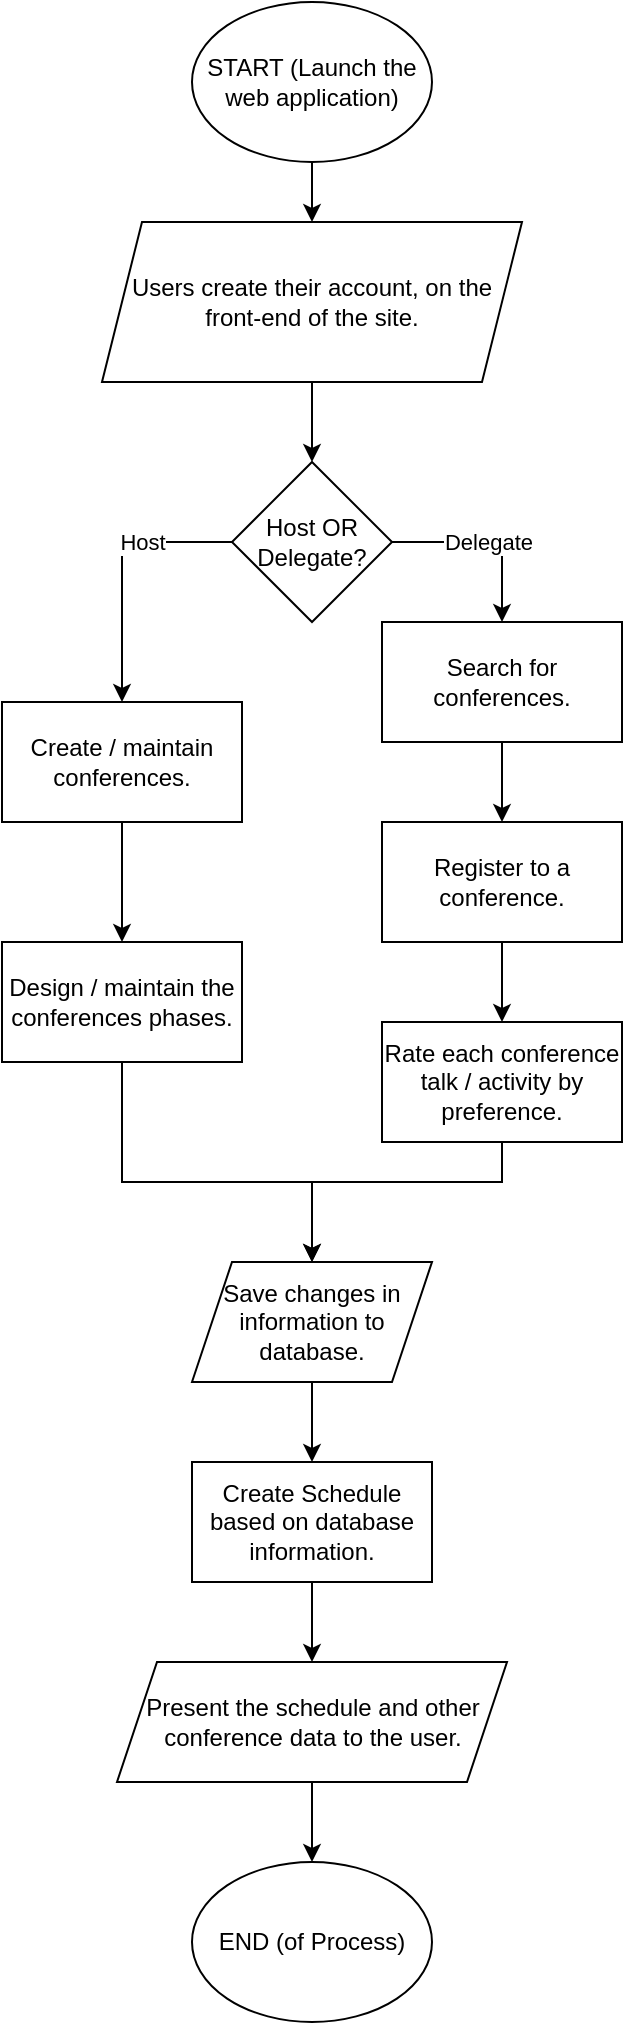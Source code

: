 <mxfile version="24.2.2" type="github">
  <diagram name="Page-1" id="SofZ-TxEMM_bQElyoqnX">
    <mxGraphModel dx="794" dy="446" grid="1" gridSize="10" guides="1" tooltips="1" connect="1" arrows="1" fold="1" page="1" pageScale="1" pageWidth="827" pageHeight="1169" math="0" shadow="0">
      <root>
        <mxCell id="0" />
        <mxCell id="1" parent="0" />
        <mxCell id="VICcimvdXO61rm-0oXNb-3" value="" style="edgeStyle=orthogonalEdgeStyle;rounded=0;orthogonalLoop=1;jettySize=auto;html=1;" parent="1" source="VICcimvdXO61rm-0oXNb-1" target="VICcimvdXO61rm-0oXNb-2" edge="1">
          <mxGeometry relative="1" as="geometry" />
        </mxCell>
        <mxCell id="VICcimvdXO61rm-0oXNb-1" value="START (Launch the web application)" style="ellipse;whiteSpace=wrap;html=1;" parent="1" vertex="1">
          <mxGeometry x="285" y="30" width="120" height="80" as="geometry" />
        </mxCell>
        <mxCell id="VICcimvdXO61rm-0oXNb-5" value="" style="edgeStyle=orthogonalEdgeStyle;rounded=0;orthogonalLoop=1;jettySize=auto;html=1;" parent="1" source="VICcimvdXO61rm-0oXNb-2" target="VICcimvdXO61rm-0oXNb-4" edge="1">
          <mxGeometry relative="1" as="geometry" />
        </mxCell>
        <mxCell id="VICcimvdXO61rm-0oXNb-2" value="Users create their account, on the front-end of the site." style="shape=parallelogram;perimeter=parallelogramPerimeter;whiteSpace=wrap;html=1;fixedSize=1;" parent="1" vertex="1">
          <mxGeometry x="240" y="140" width="210" height="80" as="geometry" />
        </mxCell>
        <mxCell id="VICcimvdXO61rm-0oXNb-8" value="Host" style="edgeStyle=orthogonalEdgeStyle;rounded=0;orthogonalLoop=1;jettySize=auto;html=1;entryX=0.5;entryY=0;entryDx=0;entryDy=0;" parent="1" source="VICcimvdXO61rm-0oXNb-4" target="VICcimvdXO61rm-0oXNb-7" edge="1">
          <mxGeometry x="-0.333" relative="1" as="geometry">
            <Array as="points">
              <mxPoint x="250" y="300" />
            </Array>
            <mxPoint as="offset" />
          </mxGeometry>
        </mxCell>
        <mxCell id="VICcimvdXO61rm-0oXNb-11" value="Delegate" style="edgeStyle=orthogonalEdgeStyle;rounded=0;orthogonalLoop=1;jettySize=auto;html=1;entryX=0.5;entryY=0;entryDx=0;entryDy=0;" parent="1" source="VICcimvdXO61rm-0oXNb-4" target="VICcimvdXO61rm-0oXNb-10" edge="1">
          <mxGeometry relative="1" as="geometry">
            <Array as="points">
              <mxPoint x="440" y="300" />
            </Array>
          </mxGeometry>
        </mxCell>
        <mxCell id="VICcimvdXO61rm-0oXNb-4" value="Host OR Delegate?" style="rhombus;whiteSpace=wrap;html=1;" parent="1" vertex="1">
          <mxGeometry x="305" y="260" width="80" height="80" as="geometry" />
        </mxCell>
        <mxCell id="VICcimvdXO61rm-0oXNb-20" value="" style="edgeStyle=orthogonalEdgeStyle;rounded=0;orthogonalLoop=1;jettySize=auto;html=1;" parent="1" source="VICcimvdXO61rm-0oXNb-7" target="VICcimvdXO61rm-0oXNb-19" edge="1">
          <mxGeometry relative="1" as="geometry" />
        </mxCell>
        <mxCell id="VICcimvdXO61rm-0oXNb-7" value="Create / maintain conferences." style="rounded=0;whiteSpace=wrap;html=1;" parent="1" vertex="1">
          <mxGeometry x="190" y="380" width="120" height="60" as="geometry" />
        </mxCell>
        <mxCell id="VICcimvdXO61rm-0oXNb-17" value="" style="edgeStyle=orthogonalEdgeStyle;rounded=0;orthogonalLoop=1;jettySize=auto;html=1;" parent="1" source="VICcimvdXO61rm-0oXNb-10" target="VICcimvdXO61rm-0oXNb-16" edge="1">
          <mxGeometry relative="1" as="geometry" />
        </mxCell>
        <mxCell id="VICcimvdXO61rm-0oXNb-10" value="Search for conferences." style="rounded=0;whiteSpace=wrap;html=1;" parent="1" vertex="1">
          <mxGeometry x="380" y="340" width="120" height="60" as="geometry" />
        </mxCell>
        <mxCell id="VICcimvdXO61rm-0oXNb-22" value="" style="edgeStyle=orthogonalEdgeStyle;rounded=0;orthogonalLoop=1;jettySize=auto;html=1;" parent="1" source="VICcimvdXO61rm-0oXNb-16" target="VICcimvdXO61rm-0oXNb-21" edge="1">
          <mxGeometry relative="1" as="geometry" />
        </mxCell>
        <mxCell id="VICcimvdXO61rm-0oXNb-16" value="Register to a conference." style="rounded=0;whiteSpace=wrap;html=1;" parent="1" vertex="1">
          <mxGeometry x="380" y="440" width="120" height="60" as="geometry" />
        </mxCell>
        <mxCell id="VICcimvdXO61rm-0oXNb-30" style="edgeStyle=orthogonalEdgeStyle;rounded=0;orthogonalLoop=1;jettySize=auto;html=1;" parent="1" source="VICcimvdXO61rm-0oXNb-19" target="VICcimvdXO61rm-0oXNb-23" edge="1">
          <mxGeometry relative="1" as="geometry">
            <Array as="points">
              <mxPoint x="250" y="620" />
              <mxPoint x="345" y="620" />
            </Array>
          </mxGeometry>
        </mxCell>
        <mxCell id="VICcimvdXO61rm-0oXNb-19" value="Design / maintain the conferences phases." style="rounded=0;whiteSpace=wrap;html=1;" parent="1" vertex="1">
          <mxGeometry x="190" y="500" width="120" height="60" as="geometry" />
        </mxCell>
        <mxCell id="VICcimvdXO61rm-0oXNb-29" style="edgeStyle=orthogonalEdgeStyle;rounded=0;orthogonalLoop=1;jettySize=auto;html=1;" parent="1" source="VICcimvdXO61rm-0oXNb-21" target="VICcimvdXO61rm-0oXNb-23" edge="1">
          <mxGeometry relative="1" as="geometry">
            <Array as="points">
              <mxPoint x="440" y="620" />
              <mxPoint x="345" y="620" />
            </Array>
          </mxGeometry>
        </mxCell>
        <mxCell id="VICcimvdXO61rm-0oXNb-21" value="Rate each conference talk / activity by preference." style="rounded=0;whiteSpace=wrap;html=1;" parent="1" vertex="1">
          <mxGeometry x="380" y="540" width="120" height="60" as="geometry" />
        </mxCell>
        <mxCell id="VICcimvdXO61rm-0oXNb-27" value="" style="edgeStyle=orthogonalEdgeStyle;rounded=0;orthogonalLoop=1;jettySize=auto;html=1;" parent="1" source="VICcimvdXO61rm-0oXNb-23" target="VICcimvdXO61rm-0oXNb-26" edge="1">
          <mxGeometry relative="1" as="geometry" />
        </mxCell>
        <mxCell id="VICcimvdXO61rm-0oXNb-23" value="Save changes in information to database." style="shape=parallelogram;perimeter=parallelogramPerimeter;whiteSpace=wrap;html=1;fixedSize=1;" parent="1" vertex="1">
          <mxGeometry x="285" y="660" width="120" height="60" as="geometry" />
        </mxCell>
        <mxCell id="VICcimvdXO61rm-0oXNb-32" value="" style="edgeStyle=orthogonalEdgeStyle;rounded=0;orthogonalLoop=1;jettySize=auto;html=1;" parent="1" source="VICcimvdXO61rm-0oXNb-26" target="VICcimvdXO61rm-0oXNb-31" edge="1">
          <mxGeometry relative="1" as="geometry" />
        </mxCell>
        <mxCell id="VICcimvdXO61rm-0oXNb-26" value="Create Schedule based on database information." style="rounded=0;whiteSpace=wrap;html=1;" parent="1" vertex="1">
          <mxGeometry x="285" y="760" width="120" height="60" as="geometry" />
        </mxCell>
        <mxCell id="VICcimvdXO61rm-0oXNb-34" value="" style="edgeStyle=orthogonalEdgeStyle;rounded=0;orthogonalLoop=1;jettySize=auto;html=1;" parent="1" source="VICcimvdXO61rm-0oXNb-31" target="VICcimvdXO61rm-0oXNb-33" edge="1">
          <mxGeometry relative="1" as="geometry" />
        </mxCell>
        <mxCell id="VICcimvdXO61rm-0oXNb-31" value="Present the schedule and other conference data to the user." style="shape=parallelogram;perimeter=parallelogramPerimeter;whiteSpace=wrap;html=1;fixedSize=1;" parent="1" vertex="1">
          <mxGeometry x="247.5" y="860" width="195" height="60" as="geometry" />
        </mxCell>
        <mxCell id="VICcimvdXO61rm-0oXNb-33" value="END (of Process)" style="ellipse;whiteSpace=wrap;html=1;" parent="1" vertex="1">
          <mxGeometry x="285" y="960" width="120" height="80" as="geometry" />
        </mxCell>
      </root>
    </mxGraphModel>
  </diagram>
</mxfile>
